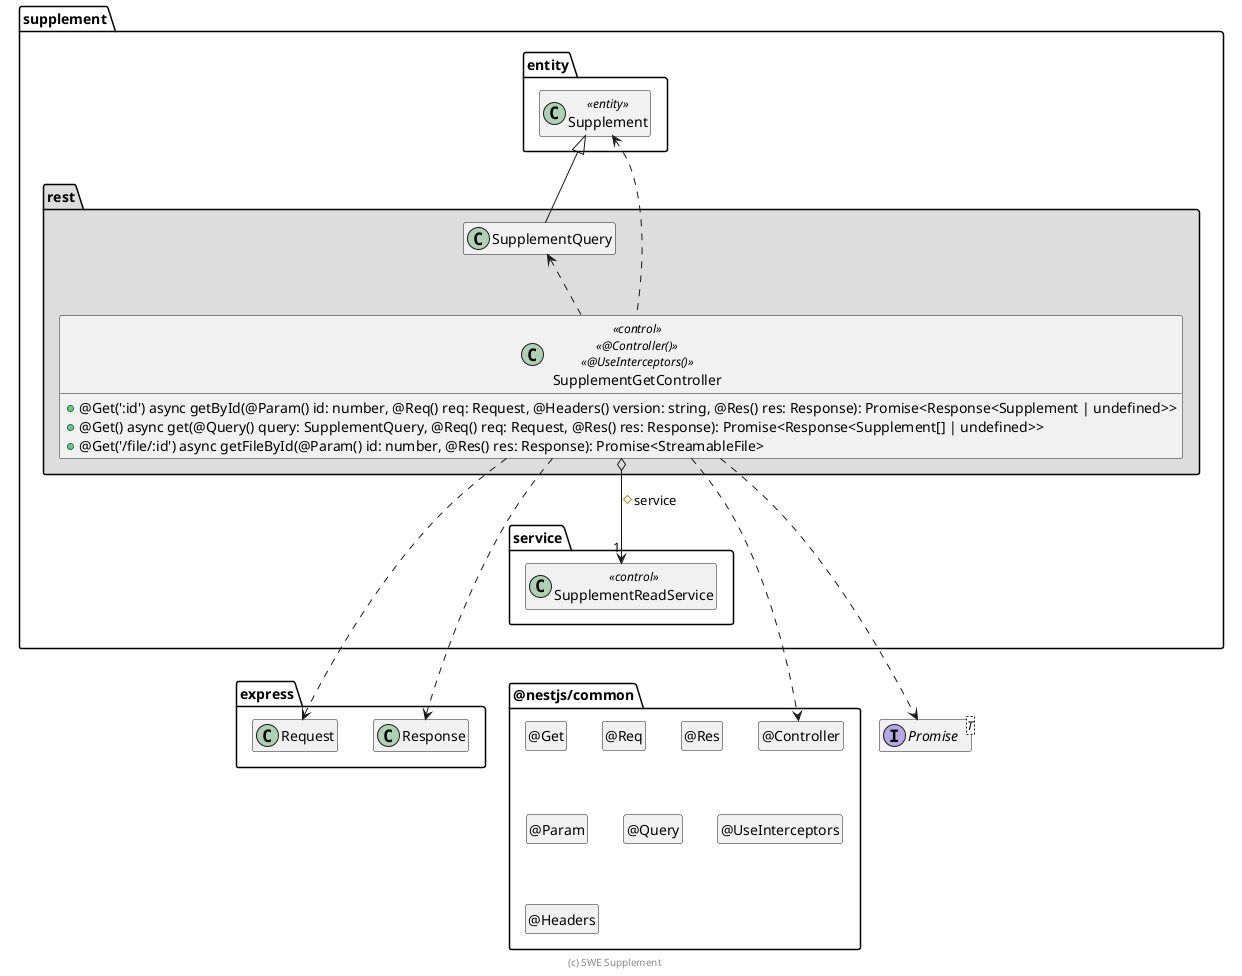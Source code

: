 @startuml SupplementGetController

interface Promise<T>

package @nestjs/common {
  class "@Controller" as Controller
  hide Controller circle

  class "@Get" as Get
  hide Get circle

  class "@Req" as Req
  hide Req circle

  class "@Res" as Res
  hide Res circle

  class "@Param" as Param
  hide Param circle

  class "@Query" as Query
  hide Query circle

  class "@UseInterceptors" as UseInterceptors
  hide UseInterceptors circle

  class "@Headers" as Headers
  hide Headers circle
}

package express {
  class Request
  class Response

  Response .[hidden].> Controller
}

package supplement {
  package entity #FFFFFF {
    class Supplement <<entity>>
    Supplement .[hidden].> Promise
    Supplement .[hidden].> Request
  }

  package service {
    class SupplementReadService << control >>
  }

  package rest #DDDDDD {
    SupplementQuery -up-|> Supplement

    class SupplementGetController << control >> << @Controller() >> << @UseInterceptors() >> {
      + @Get(':id') async getById(@Param() id: number, @Req() req: Request, @Headers() version: string, @Res() res: Response): Promise<Response<Supplement | undefined>>
      + @Get() async get(@Query() query: SupplementQuery, @Req() req: Request, @Res() res: Response): Promise<Response<Supplement[] | undefined>>
      + @Get('/file/:id') async getFileById(@Param() id: number, @Res() res: Response): Promise<StreamableFile>
    }

    SupplementGetController o--> "1" SupplementReadService : #service

    SupplementGetController ..> Controller
    SupplementGetController ..> Request
    SupplementGetController ..> Response
    SupplementGetController ..> Promise
    SupplementGetController .up.> Supplement
    SupplementGetController .up.> SupplementQuery

    SupplementReadService .[hidden].> Request
    SupplementReadService .[hidden].> Promise
    Response .right[hidden].> Controller
  }
}

hide empty members

footer (c) SWE Supplement

@enduml